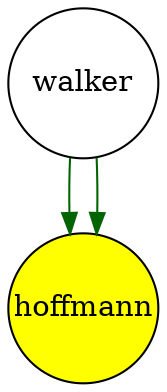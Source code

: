 digraph fullagr_walker_hoffmann { 
 K=0.6 
 "walker" -> { "hoffmann" } [color="darkgreen", arrowhead="normal", penwidth=1, href="#284"]; 
 "walker" -> { "hoffmann" } [color="darkgreen", arrowhead="normal", penwidth=1, href="#392"]; 
 "walker" [shape="circle", fixedsize="true", height=1, width=1, style="filled", fillcolor="white", href="#walker"]; 
 "hoffmann" [shape="circle", fixedsize="true", height=1, width=1, style="filled", fillcolor="yellow", href="#hoffmann"]; 

}